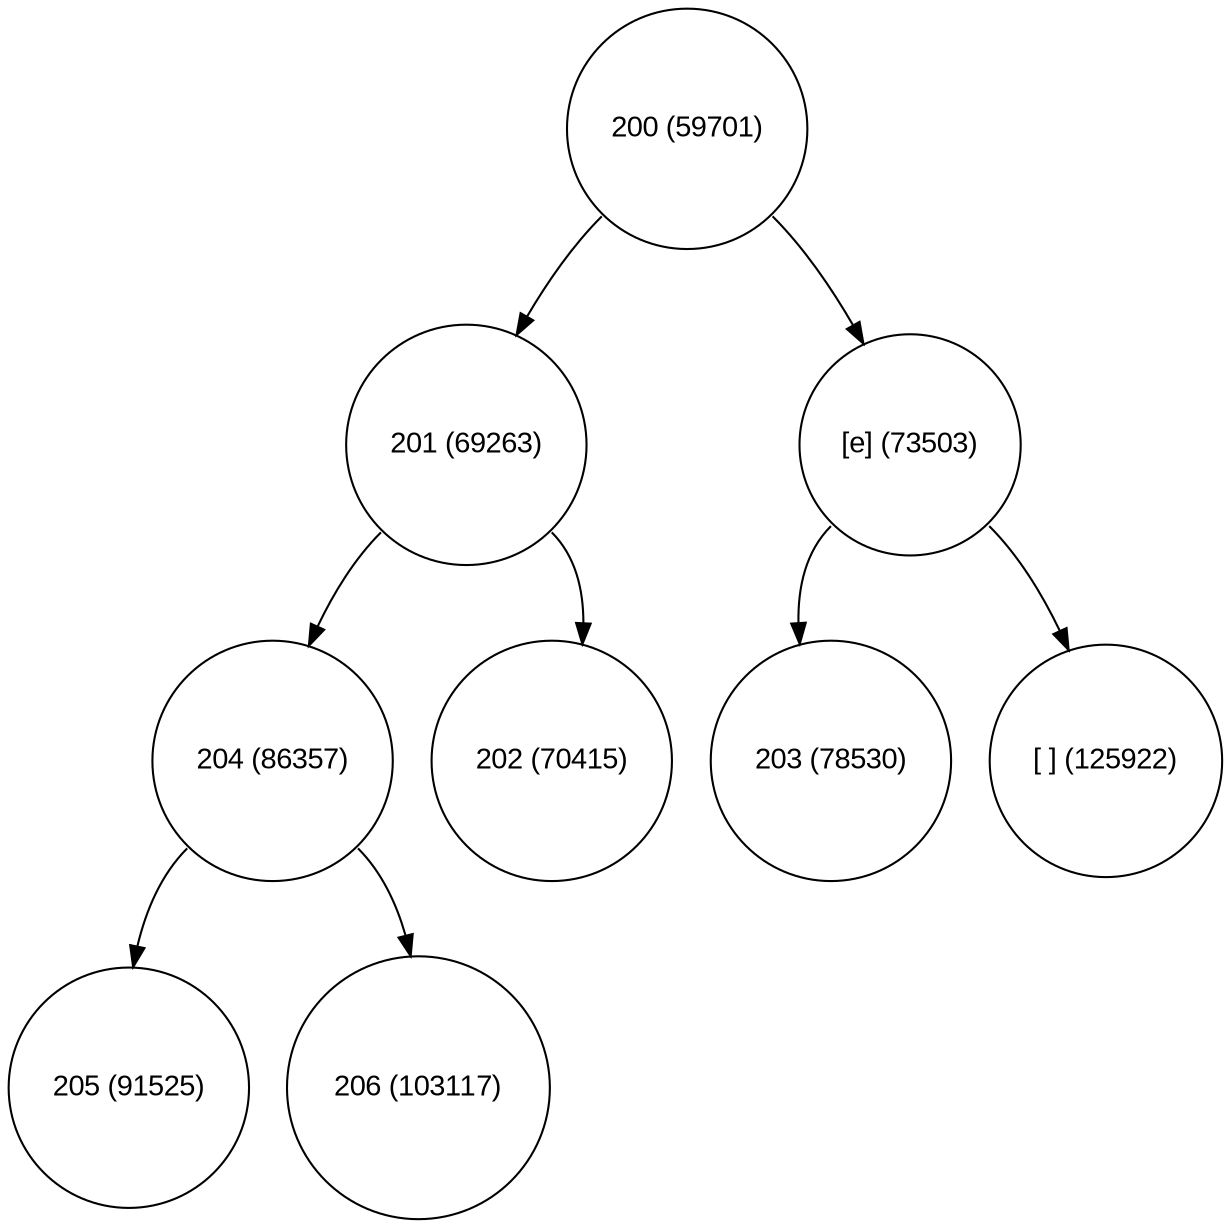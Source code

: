 digraph move_up {
	node [fontname="Arial", shape="circle", width=0.5]; 

	0 [label = "200 (59701)"];
	0:sw -> 1;
	1 [label = "201 (69263)"];
	1:sw -> 3;
	3 [label = "204 (86357)"];
	3:sw -> 7;
	7 [label = "205 (91525)"];
	3:se -> 8;
	8 [label = "206 (103117)"];
	1:se -> 4;
	4 [label = "202 (70415)"];
	0:se -> 2;
	2 [label = "[e] (73503)"];
	2:sw -> 5;
	5 [label = "203 (78530)"];
	2:se -> 6;
	6 [label = "[ ] (125922)"];
}
